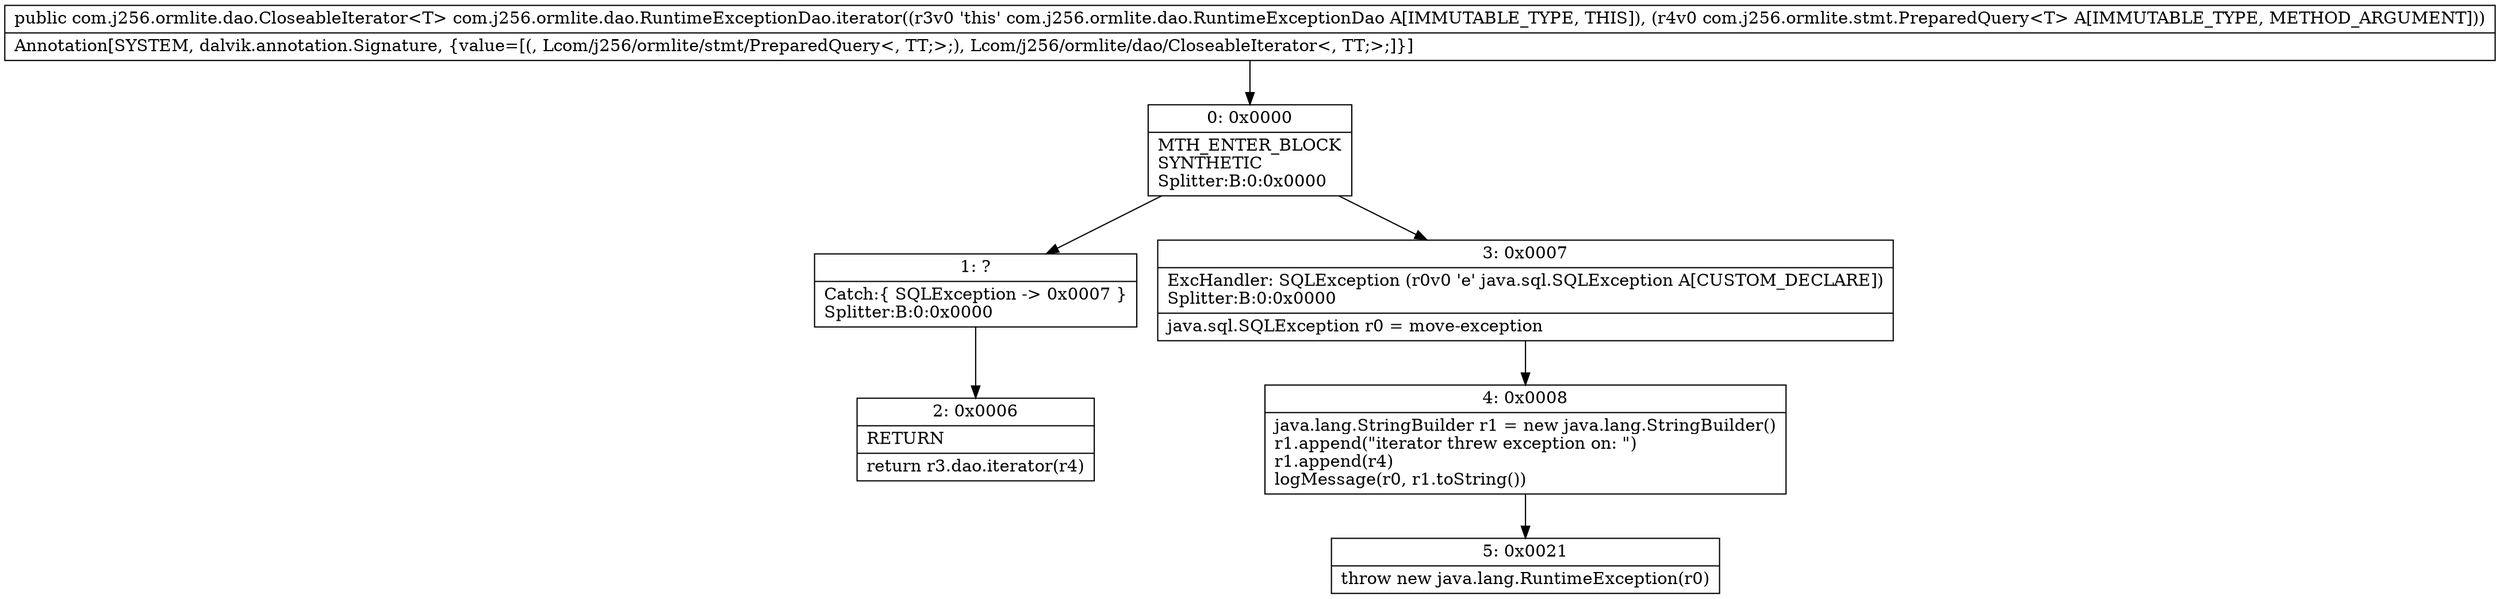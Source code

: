 digraph "CFG forcom.j256.ormlite.dao.RuntimeExceptionDao.iterator(Lcom\/j256\/ormlite\/stmt\/PreparedQuery;)Lcom\/j256\/ormlite\/dao\/CloseableIterator;" {
Node_0 [shape=record,label="{0\:\ 0x0000|MTH_ENTER_BLOCK\lSYNTHETIC\lSplitter:B:0:0x0000\l}"];
Node_1 [shape=record,label="{1\:\ ?|Catch:\{ SQLException \-\> 0x0007 \}\lSplitter:B:0:0x0000\l}"];
Node_2 [shape=record,label="{2\:\ 0x0006|RETURN\l|return r3.dao.iterator(r4)\l}"];
Node_3 [shape=record,label="{3\:\ 0x0007|ExcHandler: SQLException (r0v0 'e' java.sql.SQLException A[CUSTOM_DECLARE])\lSplitter:B:0:0x0000\l|java.sql.SQLException r0 = move\-exception\l}"];
Node_4 [shape=record,label="{4\:\ 0x0008|java.lang.StringBuilder r1 = new java.lang.StringBuilder()\lr1.append(\"iterator threw exception on: \")\lr1.append(r4)\llogMessage(r0, r1.toString())\l}"];
Node_5 [shape=record,label="{5\:\ 0x0021|throw new java.lang.RuntimeException(r0)\l}"];
MethodNode[shape=record,label="{public com.j256.ormlite.dao.CloseableIterator\<T\> com.j256.ormlite.dao.RuntimeExceptionDao.iterator((r3v0 'this' com.j256.ormlite.dao.RuntimeExceptionDao A[IMMUTABLE_TYPE, THIS]), (r4v0 com.j256.ormlite.stmt.PreparedQuery\<T\> A[IMMUTABLE_TYPE, METHOD_ARGUMENT]))  | Annotation[SYSTEM, dalvik.annotation.Signature, \{value=[(, Lcom\/j256\/ormlite\/stmt\/PreparedQuery\<, TT;\>;), Lcom\/j256\/ormlite\/dao\/CloseableIterator\<, TT;\>;]\}]\l}"];
MethodNode -> Node_0;
Node_0 -> Node_1;
Node_0 -> Node_3;
Node_1 -> Node_2;
Node_3 -> Node_4;
Node_4 -> Node_5;
}

